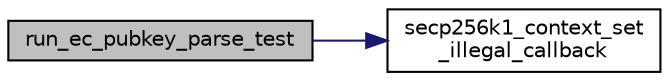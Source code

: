 digraph "run_ec_pubkey_parse_test"
{
  edge [fontname="Helvetica",fontsize="10",labelfontname="Helvetica",labelfontsize="10"];
  node [fontname="Helvetica",fontsize="10",shape=record];
  rankdir="LR";
  Node101 [label="run_ec_pubkey_parse_test",height=0.2,width=0.4,color="black", fillcolor="grey75", style="filled", fontcolor="black"];
  Node101 -> Node102 [color="midnightblue",fontsize="10",style="solid",fontname="Helvetica"];
  Node102 [label="secp256k1_context_set\l_illegal_callback",height=0.2,width=0.4,color="black", fillcolor="white", style="filled",URL="$secp256k1_8h.html#a3ec29bece9974f9535337eb7d91b351c",tooltip="Set a callback function to be called when an illegal argument is passed to an API call..."];
}
